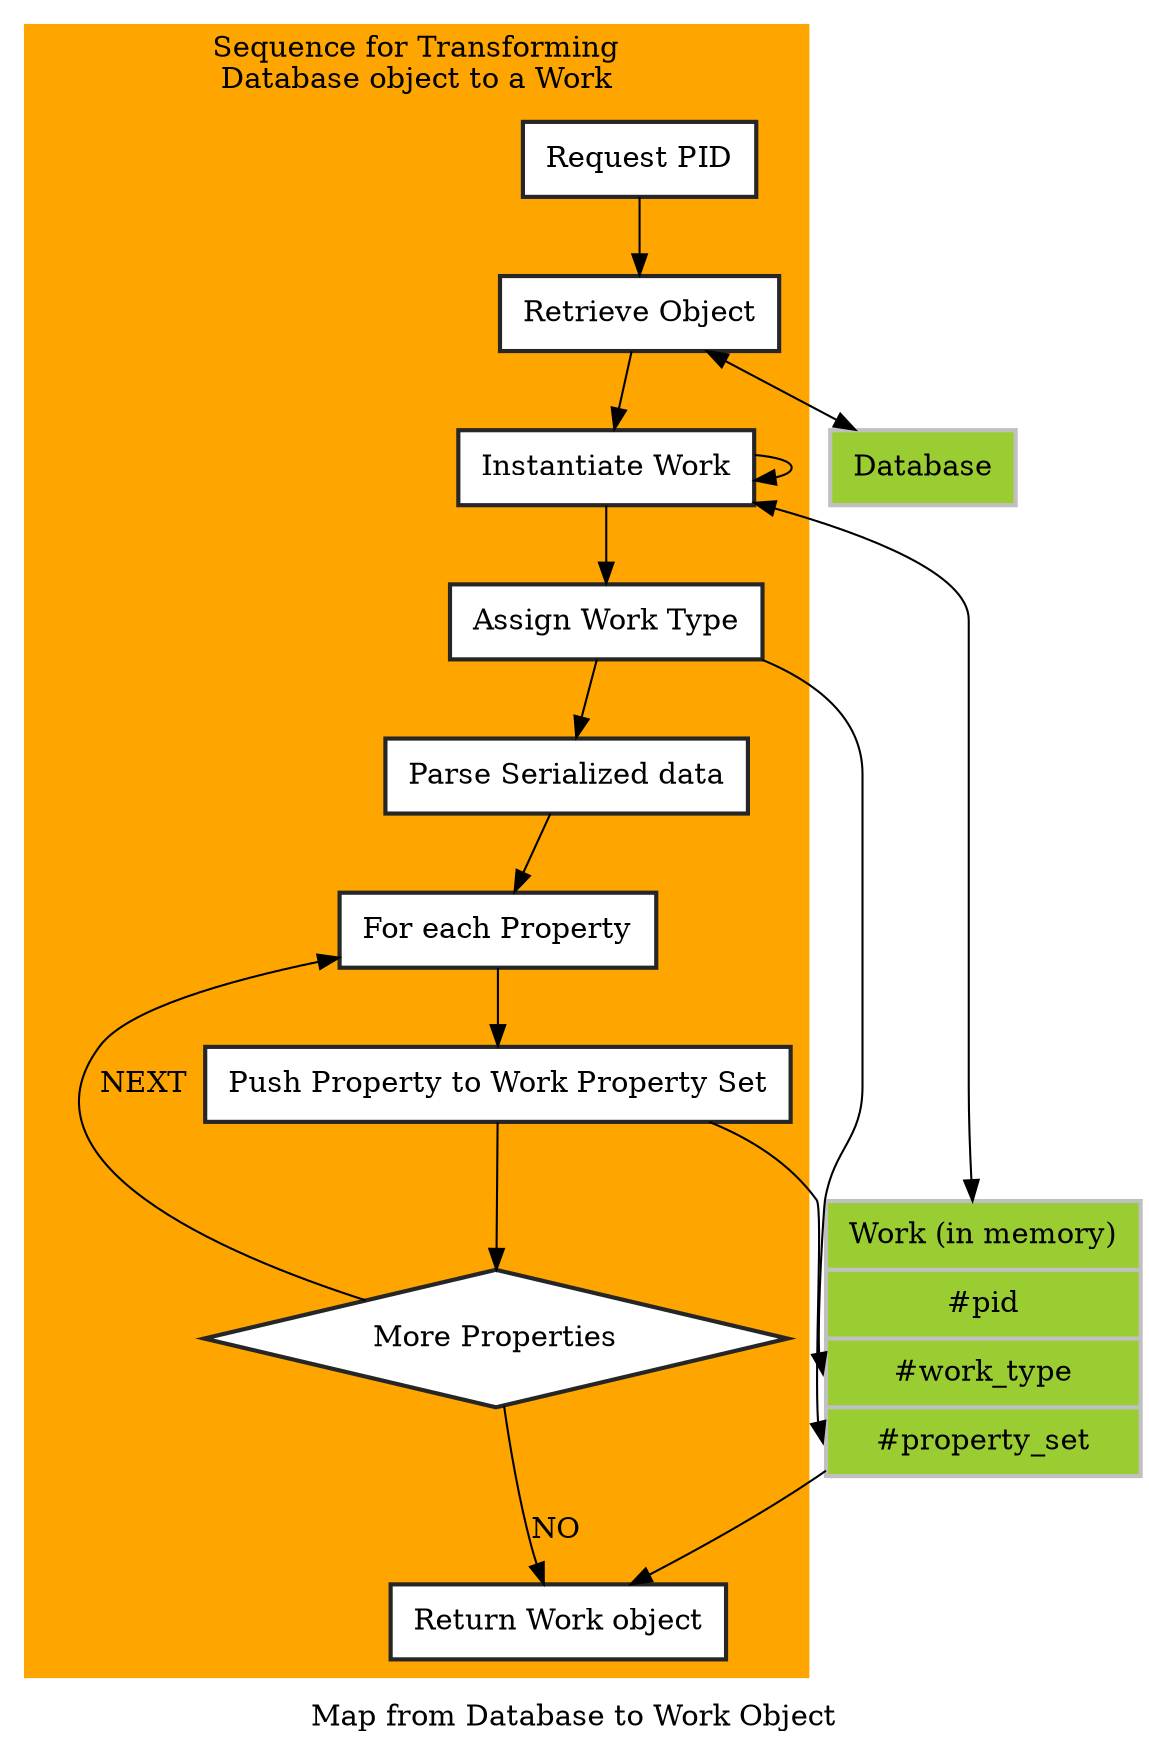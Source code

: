 digraph "G" {
    label="Map from Database to Work Object"
    compound=true;
    node[color="grey15" shape=record penwidth=2 margin="0.15, 0.125"];

    subgraph 1 {
        label="Records"
        node[color="grey" style=filled fillcolor=olivedrab3];
        database[label="Database"]
        work[label="{ <f0> Work (in memory) | <f1> #pid | <f2> #work_type | <f3> #property_set }"]
    }

    subgraph cluster_0 {
        label="Sequence for Transforming\nDatabase object to a Work"
        color="orange"
        style="filled"
        node[style=filled fillcolor=white]
        database_request_pid[label="Request PID"]
        database_retrieve_object[label="Retrieve Object"]
        database_instantiate_work[label="Instantiate Work"]
        database_assign_work_type[label="Assign Work Type"]
        database_parse_datastream[label="Parse Serialized data"]
        database_for_each_property[label="For each Property"]
        database_loop_for_each_property[label="More Properties" shape="diamond"]
        database_push_property_to_work_property_set[label="Push Property to Work Property Set"]
        return_work[label="Return Work object"]

        database_request_pid -> database_retrieve_object
        database_retrieve_object -> database_instantiate_work ->
        database_instantiate_work -> database_assign_work_type
        database_assign_work_type -> database_parse_datastream
        database_parse_datastream -> database_for_each_property
        database_for_each_property -> database_push_property_to_work_property_set
        database_push_property_to_work_property_set -> database_loop_for_each_property
        database_loop_for_each_property -> database_for_each_property [label="NEXT"]
        database_loop_for_each_property -> return_work [label="NO"]
    }

    database_instantiate_work -> work[dir=both]
    database_assign_work_type -> work:f2
    database_retrieve_object -> database[dir=both]
    database_push_property_to_work_property_set -> work:f3
    work -> return_work
}
